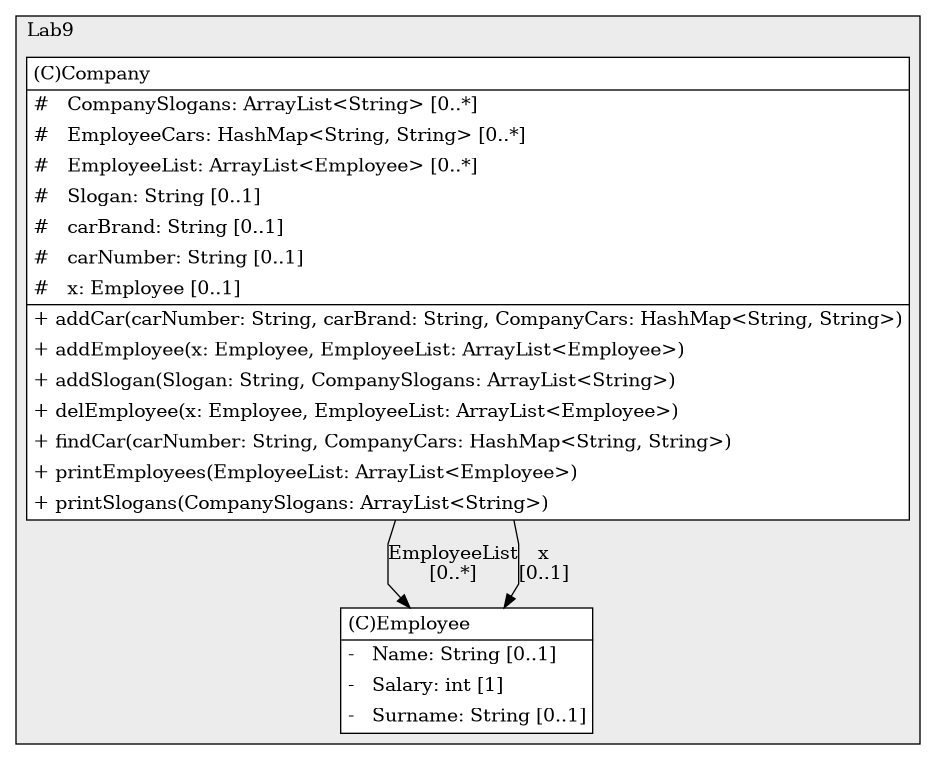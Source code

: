 @startuml

/' diagram meta data start
config=StructureConfiguration;
{
  "projectClassification": {
    "searchMode": "OpenProject", // OpenProject, AllProjects
    "includedProjects": "",
    "pathEndKeywords": "*.impl",
    "isClientPath": "",
    "isClientName": "",
    "isTestPath": "",
    "isTestName": "",
    "isMappingPath": "",
    "isMappingName": "",
    "isDataAccessPath": "",
    "isDataAccessName": "",
    "isDataStructurePath": "",
    "isDataStructureName": "",
    "isInterfaceStructuresPath": "",
    "isInterfaceStructuresName": "",
    "isEntryPointPath": "",
    "isEntryPointName": "",
    "treatFinalFieldsAsMandatory": false
  },
  "graphRestriction": {
    "classPackageExcludeFilter": "",
    "classPackageIncludeFilter": "",
    "classNameExcludeFilter": "",
    "classNameIncludeFilter": "",
    "methodNameExcludeFilter": "",
    "methodNameIncludeFilter": "",
    "removeByInheritance": "", // inheritance/annotation based filtering is done in a second step
    "removeByAnnotation": "",
    "removeByClassPackage": "", // cleanup the graph after inheritance/annotation based filtering is done
    "removeByClassName": "",
    "cutMappings": false,
    "cutEnum": true,
    "cutTests": true,
    "cutClient": true,
    "cutDataAccess": false,
    "cutInterfaceStructures": false,
    "cutDataStructures": false,
    "cutGetterAndSetter": true,
    "cutConstructors": true
  },
  "graphTraversal": {
    "forwardDepth": 6,
    "backwardDepth": 6,
    "classPackageExcludeFilter": "",
    "classPackageIncludeFilter": "",
    "classNameExcludeFilter": "",
    "classNameIncludeFilter": "",
    "methodNameExcludeFilter": "",
    "methodNameIncludeFilter": "",
    "hideMappings": false,
    "hideDataStructures": false,
    "hidePrivateMethods": true,
    "hideInterfaceCalls": true, // indirection: implementation -> interface (is hidden) -> implementation
    "onlyShowApplicationEntryPoints": false, // root node is included
    "useMethodCallsForStructureDiagram": "ForwardOnly" // ForwardOnly, BothDirections, No
  },
  "details": {
    "aggregation": "GroupByClass", // ByClass, GroupByClass, None
    "showClassGenericTypes": true,
    "showMethods": true,
    "showMethodParameterNames": true,
    "showMethodParameterTypes": true,
    "showMethodReturnType": true,
    "showPackageLevels": 2,
    "showDetailedClassStructure": true
  },
  "rootClass": "Lab9.Company",
  "extensionCallbackMethod": "" // qualified.class.name#methodName - signature: public static String method(String)
}
diagram meta data end '/



digraph g {
    rankdir="TB"
    splines=polyline
    

'nodes 
subgraph cluster_2360428 { 
   	label=Lab9
	labeljust=l
	fillcolor="#ececec"
	style=filled
   
   Company2360428[
	label=<<TABLE BORDER="1" CELLBORDER="0" CELLPADDING="4" CELLSPACING="0">
<TR><TD ALIGN="LEFT" >(C)Company</TD></TR>
<HR/>
<TR><TD ALIGN="LEFT" >#   CompanySlogans: ArrayList&lt;String&gt; [0..*]</TD></TR>
<TR><TD ALIGN="LEFT" >#   EmployeeCars: HashMap&lt;String, String&gt; [0..*]</TD></TR>
<TR><TD ALIGN="LEFT" >#   EmployeeList: ArrayList&lt;Employee&gt; [0..*]</TD></TR>
<TR><TD ALIGN="LEFT" >#   Slogan: String [0..1]</TD></TR>
<TR><TD ALIGN="LEFT" >#   carBrand: String [0..1]</TD></TR>
<TR><TD ALIGN="LEFT" >#   carNumber: String [0..1]</TD></TR>
<TR><TD ALIGN="LEFT" >#   x: Employee [0..1]</TD></TR>
<HR/>
<TR><TD ALIGN="LEFT" >+ addCar(carNumber: String, carBrand: String, CompanyCars: HashMap&lt;String, String&gt;)</TD></TR>
<TR><TD ALIGN="LEFT" >+ addEmployee(x: Employee, EmployeeList: ArrayList&lt;Employee&gt;)</TD></TR>
<TR><TD ALIGN="LEFT" >+ addSlogan(Slogan: String, CompanySlogans: ArrayList&lt;String&gt;)</TD></TR>
<TR><TD ALIGN="LEFT" >+ delEmployee(x: Employee, EmployeeList: ArrayList&lt;Employee&gt;)</TD></TR>
<TR><TD ALIGN="LEFT" >+ findCar(carNumber: String, CompanyCars: HashMap&lt;String, String&gt;)</TD></TR>
<TR><TD ALIGN="LEFT" >+ printEmployees(EmployeeList: ArrayList&lt;Employee&gt;)</TD></TR>
<TR><TD ALIGN="LEFT" >+ printSlogans(CompanySlogans: ArrayList&lt;String&gt;)</TD></TR>
</TABLE>>
	style=filled
	margin=0
	shape=plaintext
	fillcolor="#FFFFFF"
];

Employee2360428[
	label=<<TABLE BORDER="1" CELLBORDER="0" CELLPADDING="4" CELLSPACING="0">
<TR><TD ALIGN="LEFT" >(C)Employee</TD></TR>
<HR/>
<TR><TD ALIGN="LEFT" >-   Name: String [0..1]</TD></TR>
<TR><TD ALIGN="LEFT" >-   Salary: int [1]</TD></TR>
<TR><TD ALIGN="LEFT" >-   Surname: String [0..1]</TD></TR>
</TABLE>>
	style=filled
	margin=0
	shape=plaintext
	fillcolor="#FFFFFF"
];
} 

'edges    
Company2360428 -> Employee2360428[label="EmployeeList
[0..*]"];
Company2360428 -> Employee2360428[label="x
[0..1]"];
    
}
@enduml